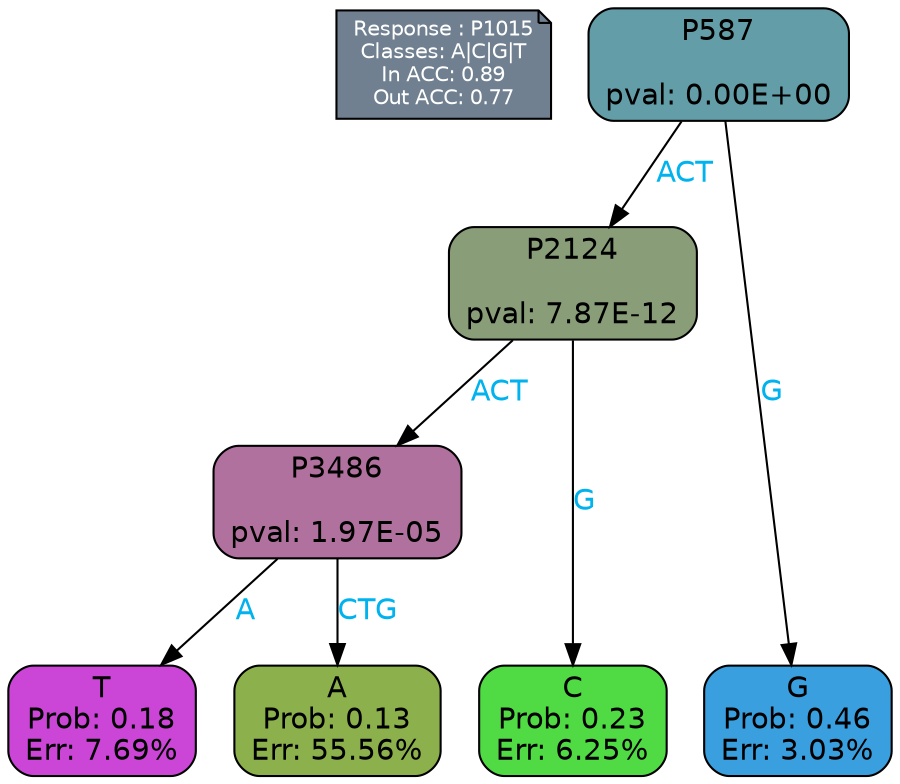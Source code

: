 digraph Tree {
node [shape=box, style="filled, rounded", color="black", fontname=helvetica] ;
graph [ranksep=equally, splines=polylines, bgcolor=transparent, dpi=600] ;
edge [fontname=helvetica] ;
LEGEND [label="Response : P1015
Classes: A|C|G|T
In ACC: 0.89
Out ACC: 0.77
",shape=note,align=left,style=filled,fillcolor="slategray",fontcolor="white",fontsize=10];1 [label="P587

pval: 0.00E+00", fillcolor="#639ea8"] ;
2 [label="P2124

pval: 7.87E-12", fillcolor="#889d78"] ;
3 [label="P3486

pval: 1.97E-05", fillcolor="#b1719e"] ;
4 [label="T
Prob: 0.18
Err: 7.69%", fillcolor="#cb46d7"] ;
5 [label="A
Prob: 0.13
Err: 55.56%", fillcolor="#8bb04c"] ;
6 [label="C
Prob: 0.23
Err: 6.25%", fillcolor="#50da43"] ;
7 [label="G
Prob: 0.46
Err: 3.03%", fillcolor="#399fdf"] ;
1 -> 2 [label="ACT",fontcolor=deepskyblue2] ;
1 -> 7 [label="G",fontcolor=deepskyblue2] ;
2 -> 3 [label="ACT",fontcolor=deepskyblue2] ;
2 -> 6 [label="G",fontcolor=deepskyblue2] ;
3 -> 4 [label="A",fontcolor=deepskyblue2] ;
3 -> 5 [label="CTG",fontcolor=deepskyblue2] ;
{rank = same; 4;5;6;7;}{rank = same; LEGEND;1;}}